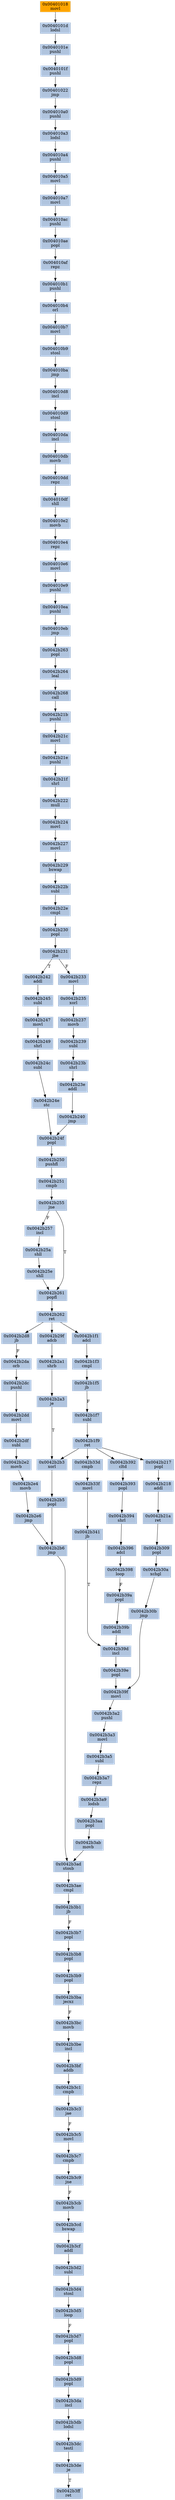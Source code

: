 strict digraph G {
	graph [bgcolor=transparent,
		name=G
	];
	node [color=lightsteelblue,
		fillcolor=lightsteelblue,
		shape=rectangle,
		style=filled
	];
	"0x0042b3b8"	[label="0x0042b3b8
popl"];
	"0x0042b3b9"	[label="0x0042b3b9
popl"];
	"0x0042b3b8" -> "0x0042b3b9"	[color="#000000"];
	"0x0042b394"	[label="0x0042b394
shrl"];
	"0x0042b396"	[label="0x0042b396
adcl"];
	"0x0042b394" -> "0x0042b396"	[color="#000000"];
	"0x0042b257"	[label="0x0042b257
incl"];
	"0x0042b25a"	[label="0x0042b25a
shll"];
	"0x0042b257" -> "0x0042b25a"	[color="#000000"];
	"0x0042b231"	[label="0x0042b231
jbe"];
	"0x0042b242"	[label="0x0042b242
addl"];
	"0x0042b231" -> "0x0042b242"	[color="#000000",
		label=T];
	"0x0042b233"	[label="0x0042b233
movl"];
	"0x0042b231" -> "0x0042b233"	[color="#000000",
		label=F];
	"0x0042b2d8"	[label="0x0042b2d8
jb"];
	"0x0042b2da"	[label="0x0042b2da
orb"];
	"0x0042b2d8" -> "0x0042b2da"	[color="#000000",
		label=F];
	"0x0042b230"	[label="0x0042b230
popl"];
	"0x0042b230" -> "0x0042b231"	[color="#000000"];
	"0x0042b2a1"	[label="0x0042b2a1
shrb"];
	"0x0042b2a3"	[label="0x0042b2a3
je"];
	"0x0042b2a1" -> "0x0042b2a3"	[color="#000000"];
	"0x0042b1f5"	[label="0x0042b1f5
jb"];
	"0x0042b1f7"	[label="0x0042b1f7
subl"];
	"0x0042b1f5" -> "0x0042b1f7"	[color="#000000",
		label=F];
	"0x0042b3db"	[label="0x0042b3db
lodsl"];
	"0x0042b3dc"	[label="0x0042b3dc
testl"];
	"0x0042b3db" -> "0x0042b3dc"	[color="#000000"];
	"0x0042b21f"	[label="0x0042b21f
shrl"];
	"0x0042b222"	[label="0x0042b222
mull"];
	"0x0042b21f" -> "0x0042b222"	[color="#000000"];
	"0x004010d9"	[label="0x004010d9
stosl"];
	"0x004010da"	[label="0x004010da
incl"];
	"0x004010d9" -> "0x004010da"	[color="#000000"];
	"0x0042b3c3"	[label="0x0042b3c3
jae"];
	"0x0042b3c5"	[label="0x0042b3c5
movl"];
	"0x0042b3c3" -> "0x0042b3c5"	[color="#000000",
		label=F];
	"0x0042b392"	[label="0x0042b392
cltd"];
	"0x0042b393"	[label="0x0042b393
popl"];
	"0x0042b392" -> "0x0042b393"	[color="#000000"];
	"0x0042b263"	[label="0x0042b263
popl"];
	"0x0042b264"	[label="0x0042b264
leal"];
	"0x0042b263" -> "0x0042b264"	[color="#000000"];
	"0x0042b3a2"	[label="0x0042b3a2
pushl"];
	"0x0042b3a3"	[label="0x0042b3a3
movl"];
	"0x0042b3a2" -> "0x0042b3a3"	[color="#000000"];
	"0x004010df"	[label="0x004010df
shll"];
	"0x004010e2"	[label="0x004010e2
movb"];
	"0x004010df" -> "0x004010e2"	[color="#000000"];
	"0x0042b227"	[label="0x0042b227
movl"];
	"0x0042b229"	[label="0x0042b229
bswap"];
	"0x0042b227" -> "0x0042b229"	[color="#000000"];
	"0x0042b2e4"	[label="0x0042b2e4
movb"];
	"0x0042b2e6"	[label="0x0042b2e6
jmp"];
	"0x0042b2e4" -> "0x0042b2e6"	[color="#000000"];
	"0x0042b3a5"	[label="0x0042b3a5
subl"];
	"0x0042b3a3" -> "0x0042b3a5"	[color="#000000"];
	"0x0042b3de"	[label="0x0042b3de
je"];
	"0x0042b3ff"	[label="0x0042b3ff
ret"];
	"0x0042b3de" -> "0x0042b3ff"	[color="#000000",
		label=T];
	"0x0042b1f1"	[label="0x0042b1f1
adcl"];
	"0x0042b1f3"	[label="0x0042b1f3
cmpl"];
	"0x0042b1f1" -> "0x0042b1f3"	[color="#000000"];
	"0x0042b3c7"	[label="0x0042b3c7
cmpb"];
	"0x0042b3c9"	[label="0x0042b3c9
jne"];
	"0x0042b3c7" -> "0x0042b3c9"	[color="#000000"];
	"0x004010b7"	[label="0x004010b7
movl"];
	"0x004010b9"	[label="0x004010b9
stosl"];
	"0x004010b7" -> "0x004010b9"	[color="#000000"];
	"0x004010db"	[label="0x004010db
movb"];
	"0x004010dd"	[label="0x004010dd
repz"];
	"0x004010db" -> "0x004010dd"	[color="#000000"];
	"0x0042b3a7"	[label="0x0042b3a7
repz"];
	"0x0042b3a9"	[label="0x0042b3a9
lodsb"];
	"0x0042b3a7" -> "0x0042b3a9"	[color="#000000"];
	"0x0042b217"	[label="0x0042b217
popl"];
	"0x0042b218"	[label="0x0042b218
addl"];
	"0x0042b217" -> "0x0042b218"	[color="#000000"];
	"0x004010a4"	[label="0x004010a4
pushl"];
	"0x004010a5"	[label="0x004010a5
movl"];
	"0x004010a4" -> "0x004010a5"	[color="#000000"];
	"0x0042b2b3"	[label="0x0042b2b3
xorl"];
	"0x0042b2a3" -> "0x0042b2b3"	[color="#000000",
		label=T];
	"0x004010a7"	[label="0x004010a7
movl"];
	"0x004010ac"	[label="0x004010ac
pushl"];
	"0x004010a7" -> "0x004010ac"	[color="#000000"];
	"0x0042b245"	[label="0x0042b245
subl"];
	"0x0042b242" -> "0x0042b245"	[color="#000000"];
	"0x00401018"	[color=lightgrey,
		fillcolor=orange,
		label="0x00401018
movl"];
	"0x0040101d"	[label="0x0040101d
lodsl"];
	"0x00401018" -> "0x0040101d"	[color="#000000"];
	"0x004010e4"	[label="0x004010e4
repz"];
	"0x004010e2" -> "0x004010e4"	[color="#000000"];
	"0x0042b24f"	[label="0x0042b24f
popl"];
	"0x0042b250"	[label="0x0042b250
pushfl"];
	"0x0042b24f" -> "0x0042b250"	[color="#000000"];
	"0x0040101e"	[label="0x0040101e
pushl"];
	"0x0040101f"	[label="0x0040101f
pushl"];
	"0x0040101e" -> "0x0040101f"	[color="#000000"];
	"0x0042b25e"	[label="0x0042b25e
shll"];
	"0x0042b261"	[label="0x0042b261
popfl"];
	"0x0042b25e" -> "0x0042b261"	[color="#000000"];
	"0x0042b3ad"	[label="0x0042b3ad
stosb"];
	"0x0042b3ae"	[label="0x0042b3ae
cmpl"];
	"0x0042b3ad" -> "0x0042b3ae"	[color="#000000"];
	"0x0042b3cd"	[label="0x0042b3cd
bswap"];
	"0x0042b3cf"	[label="0x0042b3cf
addl"];
	"0x0042b3cd" -> "0x0042b3cf"	[color="#000000"];
	"0x0042b2e2"	[label="0x0042b2e2
movb"];
	"0x0042b2e2" -> "0x0042b2e4"	[color="#000000"];
	"0x0042b3bc"	[label="0x0042b3bc
movb"];
	"0x0042b3be"	[label="0x0042b3be
incl"];
	"0x0042b3bc" -> "0x0042b3be"	[color="#000000"];
	"0x0042b33f"	[label="0x0042b33f
movl"];
	"0x0042b341"	[label="0x0042b341
jb"];
	"0x0042b33f" -> "0x0042b341"	[color="#000000"];
	"0x0042b3c5" -> "0x0042b3c7"	[color="#000000"];
	"0x0042b21b"	[label="0x0042b21b
pushl"];
	"0x0042b21c"	[label="0x0042b21c
movl"];
	"0x0042b21b" -> "0x0042b21c"	[color="#000000"];
	"0x0042b3dc" -> "0x0042b3de"	[color="#000000"];
	"0x0042b21a"	[label="0x0042b21a
ret"];
	"0x0042b218" -> "0x0042b21a"	[color="#000000"];
	"0x0042b3da"	[label="0x0042b3da
incl"];
	"0x0042b3da" -> "0x0042b3db"	[color="#000000"];
	"0x0042b255"	[label="0x0042b255
jne"];
	"0x0042b255" -> "0x0042b257"	[color="#000000",
		label=F];
	"0x0042b255" -> "0x0042b261"	[color="#000000",
		label=T];
	"0x0042b224"	[label="0x0042b224
movl"];
	"0x0042b222" -> "0x0042b224"	[color="#000000"];
	"0x004010ae"	[label="0x004010ae
popl"];
	"0x004010af"	[label="0x004010af
repz"];
	"0x004010ae" -> "0x004010af"	[color="#000000"];
	"0x0042b3cb"	[label="0x0042b3cb
movb"];
	"0x0042b3c9" -> "0x0042b3cb"	[color="#000000",
		label=F];
	"0x0042b3a5" -> "0x0042b3a7"	[color="#000000"];
	"0x0042b249"	[label="0x0042b249
shrl"];
	"0x0042b24c"	[label="0x0042b24c
subl"];
	"0x0042b249" -> "0x0042b24c"	[color="#000000"];
	"0x0042b3d2"	[label="0x0042b3d2
subl"];
	"0x0042b3cf" -> "0x0042b3d2"	[color="#000000"];
	"0x0042b224" -> "0x0042b227"	[color="#000000"];
	"0x0042b3b1"	[label="0x0042b3b1
jb"];
	"0x0042b3ae" -> "0x0042b3b1"	[color="#000000"];
	"0x0042b3b7"	[label="0x0042b3b7
popl"];
	"0x0042b3b7" -> "0x0042b3b8"	[color="#000000"];
	"0x0042b251"	[label="0x0042b251
cmpb"];
	"0x0042b251" -> "0x0042b255"	[color="#000000"];
	"0x004010d8"	[label="0x004010d8
incl"];
	"0x004010d8" -> "0x004010d9"	[color="#000000"];
	"0x0042b39e"	[label="0x0042b39e
popl"];
	"0x0042b39f"	[label="0x0042b39f
movl"];
	"0x0042b39e" -> "0x0042b39f"	[color="#000000"];
	"0x004010a3"	[label="0x004010a3
lodsl"];
	"0x004010a3" -> "0x004010a4"	[color="#000000"];
	"0x0042b247"	[label="0x0042b247
movl"];
	"0x0042b245" -> "0x0042b247"	[color="#000000"];
	"0x0042b3ba"	[label="0x0042b3ba
jecxz"];
	"0x0042b3ba" -> "0x0042b3bc"	[color="#000000",
		label=F];
	"0x004010e9"	[label="0x004010e9
pushl"];
	"0x004010ea"	[label="0x004010ea
pushl"];
	"0x004010e9" -> "0x004010ea"	[color="#000000"];
	"0x004010e6"	[label="0x004010e6
movl"];
	"0x004010e4" -> "0x004010e6"	[color="#000000"];
	"0x0042b22b"	[label="0x0042b22b
subl"];
	"0x0042b229" -> "0x0042b22b"	[color="#000000"];
	"0x0042b309"	[label="0x0042b309
popl"];
	"0x0042b21a" -> "0x0042b309"	[color="#000000"];
	"0x0042b33d"	[label="0x0042b33d
cmpb"];
	"0x0042b33d" -> "0x0042b33f"	[color="#000000"];
	"0x0042b22e"	[label="0x0042b22e
cmpl"];
	"0x0042b22b" -> "0x0042b22e"	[color="#000000"];
	"0x0042b39f" -> "0x0042b3a2"	[color="#000000"];
	"0x0042b23b"	[label="0x0042b23b
shrl"];
	"0x0042b23e"	[label="0x0042b23e
addl"];
	"0x0042b23b" -> "0x0042b23e"	[color="#000000"];
	"0x0042b3b1" -> "0x0042b3b7"	[color="#000000",
		label=F];
	"0x0042b21e"	[label="0x0042b21e
pushl"];
	"0x0042b21e" -> "0x0042b21f"	[color="#000000"];
	"0x00401022"	[label="0x00401022
jmp"];
	"0x004010a0"	[label="0x004010a0
pushl"];
	"0x00401022" -> "0x004010a0"	[color="#000000"];
	"0x004010ba"	[label="0x004010ba
jmp"];
	"0x004010ba" -> "0x004010d8"	[color="#000000"];
	"0x004010b9" -> "0x004010ba"	[color="#000000"];
	"0x0042b3d8"	[label="0x0042b3d8
popl"];
	"0x0042b3d9"	[label="0x0042b3d9
popl"];
	"0x0042b3d8" -> "0x0042b3d9"	[color="#000000"];
	"0x0042b250" -> "0x0042b251"	[color="#000000"];
	"0x0042b268"	[label="0x0042b268
call"];
	"0x0042b264" -> "0x0042b268"	[color="#000000"];
	"0x0042b21c" -> "0x0042b21e"	[color="#000000"];
	"0x004010b4"	[label="0x004010b4
orl"];
	"0x004010b4" -> "0x004010b7"	[color="#000000"];
	"0x0042b24e"	[label="0x0042b24e
stc"];
	"0x0042b24e" -> "0x0042b24f"	[color="#000000"];
	"0x0042b2dd"	[label="0x0042b2dd
movl"];
	"0x0042b2df"	[label="0x0042b2df
subl"];
	"0x0042b2dd" -> "0x0042b2df"	[color="#000000"];
	"0x0042b1f9"	[label="0x0042b1f9
ret"];
	"0x0042b1f7" -> "0x0042b1f9"	[color="#000000"];
	"0x0042b3aa"	[label="0x0042b3aa
popl"];
	"0x0042b3a9" -> "0x0042b3aa"	[color="#000000"];
	"0x004010eb"	[label="0x004010eb
jmp"];
	"0x004010eb" -> "0x0042b263"	[color="#000000"];
	"0x004010b1"	[label="0x004010b1
pushl"];
	"0x004010b1" -> "0x004010b4"	[color="#000000"];
	"0x0042b2dc"	[label="0x0042b2dc
pushl"];
	"0x0042b2dc" -> "0x0042b2dd"	[color="#000000"];
	"0x0042b2da" -> "0x0042b2dc"	[color="#000000"];
	"0x004010a5" -> "0x004010a7"	[color="#000000"];
	"0x0042b3d4"	[label="0x0042b3d4
stosl"];
	"0x0042b3d2" -> "0x0042b3d4"	[color="#000000"];
	"0x0042b262"	[label="0x0042b262
ret"];
	"0x0042b261" -> "0x0042b262"	[color="#000000"];
	"0x004010af" -> "0x004010b1"	[color="#000000"];
	"0x0042b30a"	[label="0x0042b30a
xchgl"];
	"0x0042b309" -> "0x0042b30a"	[color="#000000"];
	"0x0042b398"	[label="0x0042b398
loop"];
	"0x0042b396" -> "0x0042b398"	[color="#000000"];
	"0x0042b3b9" -> "0x0042b3ba"	[color="#000000"];
	"0x004010a0" -> "0x004010a3"	[color="#000000"];
	"0x004010ea" -> "0x004010eb"	[color="#000000"];
	"0x0042b30b"	[label="0x0042b30b
jmp"];
	"0x0042b30a" -> "0x0042b30b"	[color="#000000"];
	"0x0042b237"	[label="0x0042b237
movb"];
	"0x0042b239"	[label="0x0042b239
subl"];
	"0x0042b237" -> "0x0042b239"	[color="#000000"];
	"0x0042b1f3" -> "0x0042b1f5"	[color="#000000"];
	"0x0042b39d"	[label="0x0042b39d
incl"];
	"0x0042b341" -> "0x0042b39d"	[color="#000000",
		label=T];
	"0x0040101f" -> "0x00401022"	[color="#000000"];
	"0x0042b3d9" -> "0x0042b3da"	[color="#000000"];
	"0x0042b240"	[label="0x0042b240
jmp"];
	"0x0042b23e" -> "0x0042b240"	[color="#000000"];
	"0x0042b29f"	[label="0x0042b29f
adcb"];
	"0x0042b29f" -> "0x0042b2a1"	[color="#000000"];
	"0x0042b39a"	[label="0x0042b39a
popl"];
	"0x0042b39b"	[label="0x0042b39b
addl"];
	"0x0042b39a" -> "0x0042b39b"	[color="#000000"];
	"0x0042b2df" -> "0x0042b2e2"	[color="#000000"];
	"0x004010dd" -> "0x004010df"	[color="#000000"];
	"0x0042b235"	[label="0x0042b235
xorl"];
	"0x0042b233" -> "0x0042b235"	[color="#000000"];
	"0x004010ac" -> "0x004010ae"	[color="#000000"];
	"0x0042b2b6"	[label="0x0042b2b6
jmp"];
	"0x0042b2e6" -> "0x0042b2b6"	[color="#000000"];
	"0x0042b262" -> "0x0042b2d8"	[color="#000000"];
	"0x0042b262" -> "0x0042b1f1"	[color="#000000"];
	"0x0042b262" -> "0x0042b29f"	[color="#000000"];
	"0x0042b39d" -> "0x0042b39e"	[color="#000000"];
	"0x0042b3d7"	[label="0x0042b3d7
popl"];
	"0x0042b3d7" -> "0x0042b3d8"	[color="#000000"];
	"0x0042b239" -> "0x0042b23b"	[color="#000000"];
	"0x0042b3ab"	[label="0x0042b3ab
movb"];
	"0x0042b3aa" -> "0x0042b3ab"	[color="#000000"];
	"0x0042b3d5"	[label="0x0042b3d5
loop"];
	"0x0042b3d4" -> "0x0042b3d5"	[color="#000000"];
	"0x0042b24c" -> "0x0042b24e"	[color="#000000"];
	"0x0042b39b" -> "0x0042b39d"	[color="#000000"];
	"0x0042b3bf"	[label="0x0042b3bf
addb"];
	"0x0042b3be" -> "0x0042b3bf"	[color="#000000"];
	"0x0042b30b" -> "0x0042b39f"	[color="#000000"];
	"0x0042b3d5" -> "0x0042b3d7"	[color="#000000",
		label=F];
	"0x004010da" -> "0x004010db"	[color="#000000"];
	"0x0040101d" -> "0x0040101e"	[color="#000000"];
	"0x0042b2b5"	[label="0x0042b2b5
popl"];
	"0x0042b2b3" -> "0x0042b2b5"	[color="#000000"];
	"0x0042b235" -> "0x0042b237"	[color="#000000"];
	"0x0042b22e" -> "0x0042b230"	[color="#000000"];
	"0x0042b398" -> "0x0042b39a"	[color="#000000",
		label=F];
	"0x0042b393" -> "0x0042b394"	[color="#000000"];
	"0x004010e6" -> "0x004010e9"	[color="#000000"];
	"0x0042b3c1"	[label="0x0042b3c1
cmpb"];
	"0x0042b3c1" -> "0x0042b3c3"	[color="#000000"];
	"0x0042b3bf" -> "0x0042b3c1"	[color="#000000"];
	"0x0042b1f9" -> "0x0042b392"	[color="#000000"];
	"0x0042b1f9" -> "0x0042b217"	[color="#000000"];
	"0x0042b1f9" -> "0x0042b33d"	[color="#000000"];
	"0x0042b1f9" -> "0x0042b2b3"	[color="#000000"];
	"0x0042b25a" -> "0x0042b25e"	[color="#000000"];
	"0x0042b3cb" -> "0x0042b3cd"	[color="#000000"];
	"0x0042b2b5" -> "0x0042b2b6"	[color="#000000"];
	"0x0042b268" -> "0x0042b21b"	[color="#000000"];
	"0x0042b247" -> "0x0042b249"	[color="#000000"];
	"0x0042b3ab" -> "0x0042b3ad"	[color="#000000"];
	"0x0042b2b6" -> "0x0042b3ad"	[color="#000000"];
	"0x0042b240" -> "0x0042b24f"	[color="#000000"];
}
